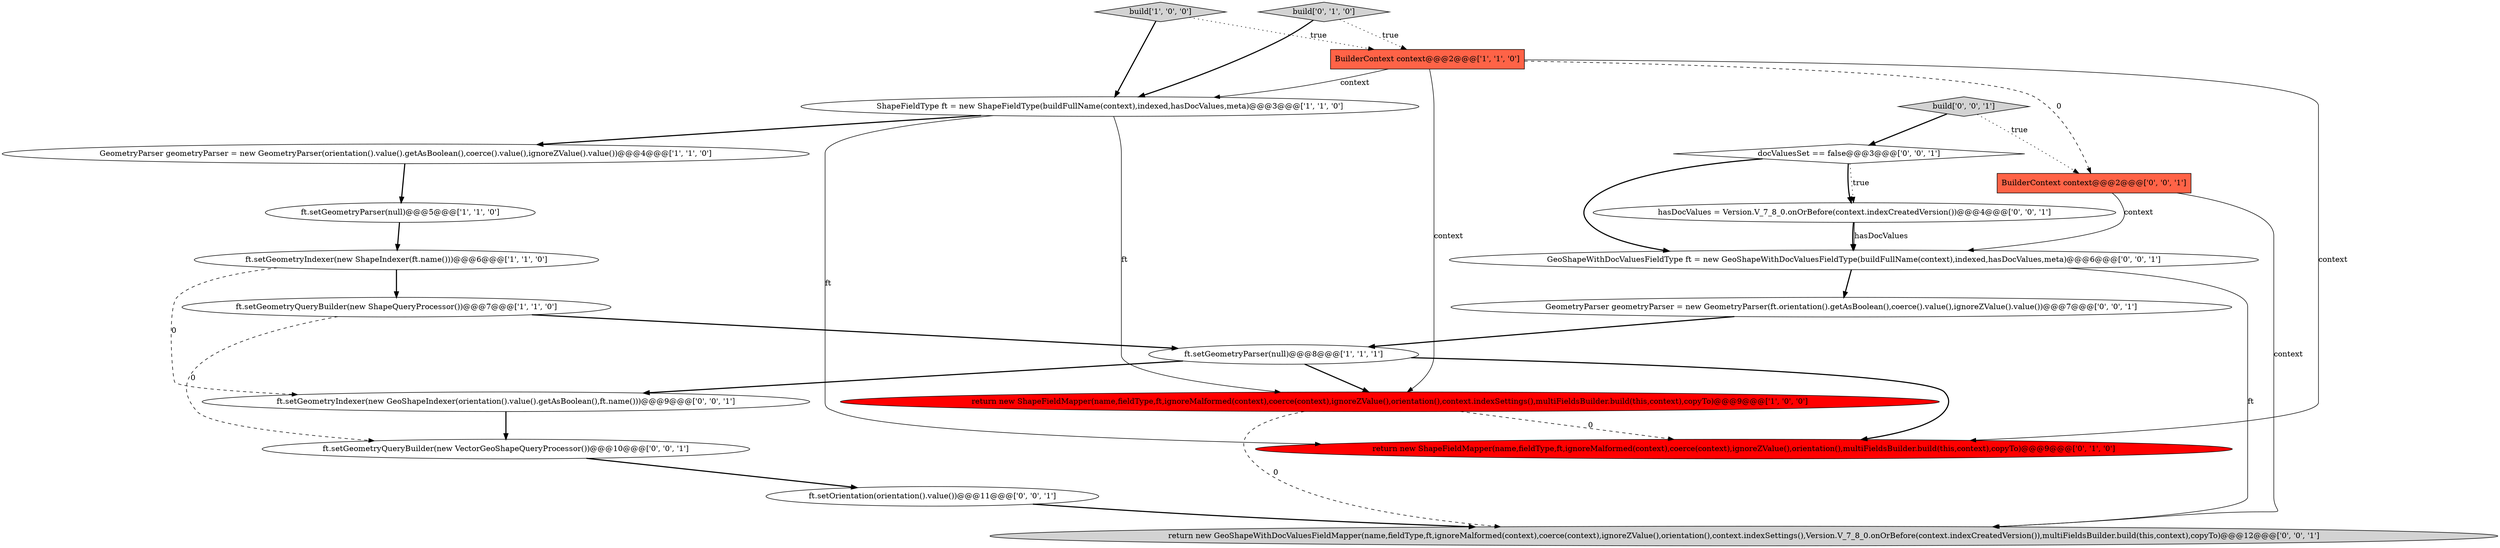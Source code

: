 digraph {
3 [style = filled, label = "ft.setGeometryIndexer(new ShapeIndexer(ft.name()))@@@6@@@['1', '1', '0']", fillcolor = white, shape = ellipse image = "AAA0AAABBB1BBB"];
16 [style = filled, label = "GeometryParser geometryParser = new GeometryParser(ft.orientation().getAsBoolean(),coerce().value(),ignoreZValue().value())@@@7@@@['0', '0', '1']", fillcolor = white, shape = ellipse image = "AAA0AAABBB3BBB"];
19 [style = filled, label = "BuilderContext context@@@2@@@['0', '0', '1']", fillcolor = tomato, shape = box image = "AAA0AAABBB3BBB"];
5 [style = filled, label = "ft.setGeometryParser(null)@@@8@@@['1', '1', '1']", fillcolor = white, shape = ellipse image = "AAA0AAABBB1BBB"];
18 [style = filled, label = "ft.setGeometryIndexer(new GeoShapeIndexer(orientation().value().getAsBoolean(),ft.name()))@@@9@@@['0', '0', '1']", fillcolor = white, shape = ellipse image = "AAA0AAABBB3BBB"];
7 [style = filled, label = "ShapeFieldType ft = new ShapeFieldType(buildFullName(context),indexed,hasDocValues,meta)@@@3@@@['1', '1', '0']", fillcolor = white, shape = ellipse image = "AAA0AAABBB1BBB"];
12 [style = filled, label = "ft.setGeometryQueryBuilder(new VectorGeoShapeQueryProcessor())@@@10@@@['0', '0', '1']", fillcolor = white, shape = ellipse image = "AAA0AAABBB3BBB"];
11 [style = filled, label = "build['0', '0', '1']", fillcolor = lightgray, shape = diamond image = "AAA0AAABBB3BBB"];
10 [style = filled, label = "build['0', '1', '0']", fillcolor = lightgray, shape = diamond image = "AAA0AAABBB2BBB"];
15 [style = filled, label = "GeoShapeWithDocValuesFieldType ft = new GeoShapeWithDocValuesFieldType(buildFullName(context),indexed,hasDocValues,meta)@@@6@@@['0', '0', '1']", fillcolor = white, shape = ellipse image = "AAA0AAABBB3BBB"];
6 [style = filled, label = "BuilderContext context@@@2@@@['1', '1', '0']", fillcolor = tomato, shape = box image = "AAA0AAABBB1BBB"];
20 [style = filled, label = "ft.setOrientation(orientation().value())@@@11@@@['0', '0', '1']", fillcolor = white, shape = ellipse image = "AAA0AAABBB3BBB"];
8 [style = filled, label = "build['1', '0', '0']", fillcolor = lightgray, shape = diamond image = "AAA0AAABBB1BBB"];
13 [style = filled, label = "docValuesSet == false@@@3@@@['0', '0', '1']", fillcolor = white, shape = diamond image = "AAA0AAABBB3BBB"];
14 [style = filled, label = "hasDocValues = Version.V_7_8_0.onOrBefore(context.indexCreatedVersion())@@@4@@@['0', '0', '1']", fillcolor = white, shape = ellipse image = "AAA0AAABBB3BBB"];
1 [style = filled, label = "ft.setGeometryParser(null)@@@5@@@['1', '1', '0']", fillcolor = white, shape = ellipse image = "AAA0AAABBB1BBB"];
17 [style = filled, label = "return new GeoShapeWithDocValuesFieldMapper(name,fieldType,ft,ignoreMalformed(context),coerce(context),ignoreZValue(),orientation(),context.indexSettings(),Version.V_7_8_0.onOrBefore(context.indexCreatedVersion()),multiFieldsBuilder.build(this,context),copyTo)@@@12@@@['0', '0', '1']", fillcolor = lightgray, shape = ellipse image = "AAA0AAABBB3BBB"];
0 [style = filled, label = "return new ShapeFieldMapper(name,fieldType,ft,ignoreMalformed(context),coerce(context),ignoreZValue(),orientation(),context.indexSettings(),multiFieldsBuilder.build(this,context),copyTo)@@@9@@@['1', '0', '0']", fillcolor = red, shape = ellipse image = "AAA1AAABBB1BBB"];
9 [style = filled, label = "return new ShapeFieldMapper(name,fieldType,ft,ignoreMalformed(context),coerce(context),ignoreZValue(),orientation(),multiFieldsBuilder.build(this,context),copyTo)@@@9@@@['0', '1', '0']", fillcolor = red, shape = ellipse image = "AAA1AAABBB2BBB"];
4 [style = filled, label = "ft.setGeometryQueryBuilder(new ShapeQueryProcessor())@@@7@@@['1', '1', '0']", fillcolor = white, shape = ellipse image = "AAA0AAABBB1BBB"];
2 [style = filled, label = "GeometryParser geometryParser = new GeometryParser(orientation().value().getAsBoolean(),coerce().value(),ignoreZValue().value())@@@4@@@['1', '1', '0']", fillcolor = white, shape = ellipse image = "AAA0AAABBB1BBB"];
6->0 [style = solid, label="context"];
10->6 [style = dotted, label="true"];
20->17 [style = bold, label=""];
5->9 [style = bold, label=""];
2->1 [style = bold, label=""];
3->18 [style = dashed, label="0"];
1->3 [style = bold, label=""];
18->12 [style = bold, label=""];
12->20 [style = bold, label=""];
19->17 [style = solid, label="context"];
7->0 [style = solid, label="ft"];
5->18 [style = bold, label=""];
15->16 [style = bold, label=""];
0->17 [style = dashed, label="0"];
3->4 [style = bold, label=""];
10->7 [style = bold, label=""];
8->7 [style = bold, label=""];
6->9 [style = solid, label="context"];
4->12 [style = dashed, label="0"];
19->15 [style = solid, label="context"];
8->6 [style = dotted, label="true"];
15->17 [style = solid, label="ft"];
5->0 [style = bold, label=""];
7->2 [style = bold, label=""];
11->13 [style = bold, label=""];
6->19 [style = dashed, label="0"];
14->15 [style = solid, label="hasDocValues"];
16->5 [style = bold, label=""];
6->7 [style = solid, label="context"];
14->15 [style = bold, label=""];
11->19 [style = dotted, label="true"];
13->15 [style = bold, label=""];
0->9 [style = dashed, label="0"];
13->14 [style = dotted, label="true"];
4->5 [style = bold, label=""];
13->14 [style = bold, label=""];
7->9 [style = solid, label="ft"];
}
